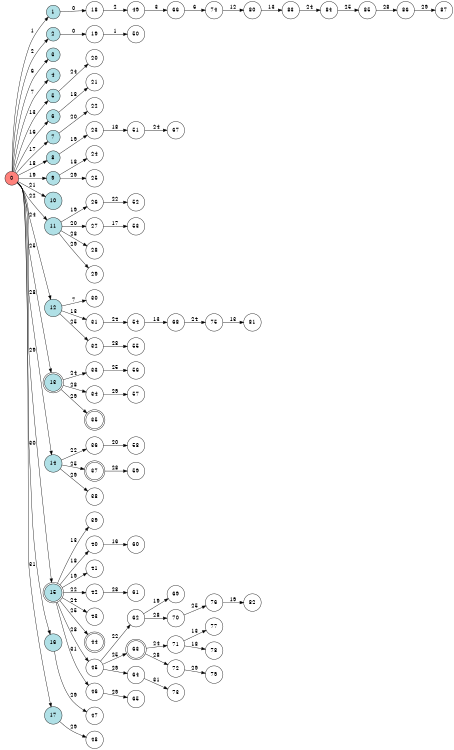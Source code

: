 digraph APTA {
__start0 [label="" shape="none"];

rankdir=LR;
size="8,5";

s0 [style="filled", color="black", fillcolor="#ff817b" shape="circle", label="0"];
s1 [style="filled", color="black", fillcolor="powderblue" shape="circle", label="1"];
s2 [style="filled", color="black", fillcolor="powderblue" shape="circle", label="2"];
s3 [style="filled", color="black", fillcolor="powderblue" shape="circle", label="3"];
s4 [style="filled", color="black", fillcolor="powderblue" shape="circle", label="4"];
s5 [style="filled", color="black", fillcolor="powderblue" shape="circle", label="5"];
s6 [style="filled", color="black", fillcolor="powderblue" shape="circle", label="6"];
s7 [style="filled", color="black", fillcolor="powderblue" shape="circle", label="7"];
s8 [style="filled", color="black", fillcolor="powderblue" shape="circle", label="8"];
s9 [style="filled", color="black", fillcolor="powderblue" shape="circle", label="9"];
s10 [style="filled", color="black", fillcolor="powderblue" shape="circle", label="10"];
s11 [style="filled", color="black", fillcolor="powderblue" shape="circle", label="11"];
s12 [style="filled", color="black", fillcolor="powderblue" shape="circle", label="12"];
s13 [style="rounded,filled", color="black", fillcolor="powderblue" shape="doublecircle", label="13"];
s14 [style="filled", color="black", fillcolor="powderblue" shape="circle", label="14"];
s15 [style="rounded,filled", color="black", fillcolor="powderblue" shape="doublecircle", label="15"];
s16 [style="filled", color="black", fillcolor="powderblue" shape="circle", label="16"];
s17 [style="filled", color="black", fillcolor="powderblue" shape="circle", label="17"];
s18 [style="filled", color="black", fillcolor="white" shape="circle", label="18"];
s19 [style="filled", color="black", fillcolor="white" shape="circle", label="19"];
s20 [style="filled", color="black", fillcolor="white" shape="circle", label="20"];
s21 [style="filled", color="black", fillcolor="white" shape="circle", label="21"];
s22 [style="filled", color="black", fillcolor="white" shape="circle", label="22"];
s23 [style="filled", color="black", fillcolor="white" shape="circle", label="23"];
s24 [style="filled", color="black", fillcolor="white" shape="circle", label="24"];
s25 [style="filled", color="black", fillcolor="white" shape="circle", label="25"];
s26 [style="filled", color="black", fillcolor="white" shape="circle", label="26"];
s27 [style="filled", color="black", fillcolor="white" shape="circle", label="27"];
s28 [style="filled", color="black", fillcolor="white" shape="circle", label="28"];
s29 [style="filled", color="black", fillcolor="white" shape="circle", label="29"];
s30 [style="filled", color="black", fillcolor="white" shape="circle", label="30"];
s31 [style="filled", color="black", fillcolor="white" shape="circle", label="31"];
s32 [style="filled", color="black", fillcolor="white" shape="circle", label="32"];
s33 [style="filled", color="black", fillcolor="white" shape="circle", label="33"];
s34 [style="filled", color="black", fillcolor="white" shape="circle", label="34"];
s35 [style="rounded,filled", color="black", fillcolor="white" shape="doublecircle", label="35"];
s36 [style="filled", color="black", fillcolor="white" shape="circle", label="36"];
s37 [style="rounded,filled", color="black", fillcolor="white" shape="doublecircle", label="37"];
s38 [style="filled", color="black", fillcolor="white" shape="circle", label="38"];
s39 [style="filled", color="black", fillcolor="white" shape="circle", label="39"];
s40 [style="filled", color="black", fillcolor="white" shape="circle", label="40"];
s41 [style="filled", color="black", fillcolor="white" shape="circle", label="41"];
s42 [style="filled", color="black", fillcolor="white" shape="circle", label="42"];
s43 [style="filled", color="black", fillcolor="white" shape="circle", label="43"];
s44 [style="rounded,filled", color="black", fillcolor="white" shape="doublecircle", label="44"];
s45 [style="filled", color="black", fillcolor="white" shape="circle", label="45"];
s46 [style="filled", color="black", fillcolor="white" shape="circle", label="46"];
s47 [style="filled", color="black", fillcolor="white" shape="circle", label="47"];
s48 [style="filled", color="black", fillcolor="white" shape="circle", label="48"];
s49 [style="filled", color="black", fillcolor="white" shape="circle", label="49"];
s50 [style="filled", color="black", fillcolor="white" shape="circle", label="50"];
s51 [style="filled", color="black", fillcolor="white" shape="circle", label="51"];
s52 [style="filled", color="black", fillcolor="white" shape="circle", label="52"];
s53 [style="filled", color="black", fillcolor="white" shape="circle", label="53"];
s54 [style="filled", color="black", fillcolor="white" shape="circle", label="54"];
s55 [style="filled", color="black", fillcolor="white" shape="circle", label="55"];
s56 [style="filled", color="black", fillcolor="white" shape="circle", label="56"];
s57 [style="filled", color="black", fillcolor="white" shape="circle", label="57"];
s58 [style="filled", color="black", fillcolor="white" shape="circle", label="58"];
s59 [style="filled", color="black", fillcolor="white" shape="circle", label="59"];
s60 [style="filled", color="black", fillcolor="white" shape="circle", label="60"];
s61 [style="filled", color="black", fillcolor="white" shape="circle", label="61"];
s62 [style="filled", color="black", fillcolor="white" shape="circle", label="62"];
s63 [style="rounded,filled", color="black", fillcolor="white" shape="doublecircle", label="63"];
s64 [style="filled", color="black", fillcolor="white" shape="circle", label="64"];
s65 [style="filled", color="black", fillcolor="white" shape="circle", label="65"];
s66 [style="filled", color="black", fillcolor="white" shape="circle", label="66"];
s67 [style="filled", color="black", fillcolor="white" shape="circle", label="67"];
s68 [style="filled", color="black", fillcolor="white" shape="circle", label="68"];
s69 [style="filled", color="black", fillcolor="white" shape="circle", label="69"];
s70 [style="filled", color="black", fillcolor="white" shape="circle", label="70"];
s71 [style="filled", color="black", fillcolor="white" shape="circle", label="71"];
s72 [style="filled", color="black", fillcolor="white" shape="circle", label="72"];
s73 [style="filled", color="black", fillcolor="white" shape="circle", label="73"];
s74 [style="filled", color="black", fillcolor="white" shape="circle", label="74"];
s75 [style="filled", color="black", fillcolor="white" shape="circle", label="75"];
s76 [style="filled", color="black", fillcolor="white" shape="circle", label="76"];
s77 [style="filled", color="black", fillcolor="white" shape="circle", label="77"];
s78 [style="filled", color="black", fillcolor="white" shape="circle", label="78"];
s79 [style="filled", color="black", fillcolor="white" shape="circle", label="79"];
s80 [style="filled", color="black", fillcolor="white" shape="circle", label="80"];
s81 [style="filled", color="black", fillcolor="white" shape="circle", label="81"];
s82 [style="filled", color="black", fillcolor="white" shape="circle", label="82"];
s83 [style="filled", color="black", fillcolor="white" shape="circle", label="83"];
s84 [style="filled", color="black", fillcolor="white" shape="circle", label="84"];
s85 [style="filled", color="black", fillcolor="white" shape="circle", label="85"];
s86 [style="filled", color="black", fillcolor="white" shape="circle", label="86"];
s87 [style="filled", color="black", fillcolor="white" shape="circle", label="87"];
s0 -> s1 [label="1"];
s0 -> s2 [label="2"];
s0 -> s3 [label="6"];
s0 -> s4 [label="7"];
s0 -> s5 [label="13"];
s0 -> s6 [label="16"];
s0 -> s7 [label="17"];
s0 -> s8 [label="18"];
s0 -> s9 [label="19"];
s0 -> s10 [label="21"];
s0 -> s11 [label="22"];
s0 -> s12 [label="24"];
s0 -> s13 [label="25"];
s0 -> s14 [label="28"];
s0 -> s15 [label="29"];
s0 -> s16 [label="30"];
s0 -> s17 [label="31"];
s1 -> s18 [label="0"];
s2 -> s19 [label="0"];
s5 -> s20 [label="24"];
s6 -> s21 [label="18"];
s7 -> s22 [label="20"];
s8 -> s23 [label="19"];
s9 -> s24 [label="18"];
s9 -> s25 [label="29"];
s11 -> s26 [label="19"];
s11 -> s27 [label="20"];
s11 -> s28 [label="28"];
s11 -> s29 [label="29"];
s12 -> s30 [label="7"];
s12 -> s31 [label="13"];
s12 -> s32 [label="25"];
s13 -> s33 [label="24"];
s13 -> s34 [label="28"];
s13 -> s35 [label="29"];
s14 -> s36 [label="22"];
s14 -> s37 [label="25"];
s14 -> s38 [label="29"];
s15 -> s39 [label="13"];
s15 -> s40 [label="18"];
s15 -> s41 [label="19"];
s15 -> s42 [label="22"];
s15 -> s43 [label="24"];
s15 -> s44 [label="25"];
s15 -> s45 [label="28"];
s15 -> s46 [label="31"];
s16 -> s47 [label="29"];
s17 -> s48 [label="29"];
s18 -> s49 [label="2"];
s19 -> s50 [label="1"];
s23 -> s51 [label="18"];
s26 -> s52 [label="22"];
s27 -> s53 [label="17"];
s31 -> s54 [label="24"];
s32 -> s55 [label="28"];
s33 -> s56 [label="25"];
s34 -> s57 [label="29"];
s36 -> s58 [label="20"];
s37 -> s59 [label="28"];
s40 -> s60 [label="16"];
s42 -> s61 [label="28"];
s45 -> s62 [label="22"];
s45 -> s63 [label="25"];
s45 -> s64 [label="29"];
s46 -> s65 [label="29"];
s49 -> s66 [label="3"];
s51 -> s67 [label="24"];
s54 -> s68 [label="13"];
s62 -> s69 [label="19"];
s62 -> s70 [label="28"];
s63 -> s71 [label="24"];
s63 -> s72 [label="28"];
s64 -> s73 [label="31"];
s66 -> s74 [label="6"];
s68 -> s75 [label="24"];
s70 -> s76 [label="25"];
s71 -> s77 [label="13"];
s71 -> s78 [label="18"];
s72 -> s79 [label="29"];
s74 -> s80 [label="12"];
s75 -> s81 [label="13"];
s76 -> s82 [label="19"];
s80 -> s83 [label="13"];
s83 -> s84 [label="24"];
s84 -> s85 [label="25"];
s85 -> s86 [label="28"];
s86 -> s87 [label="29"];

}